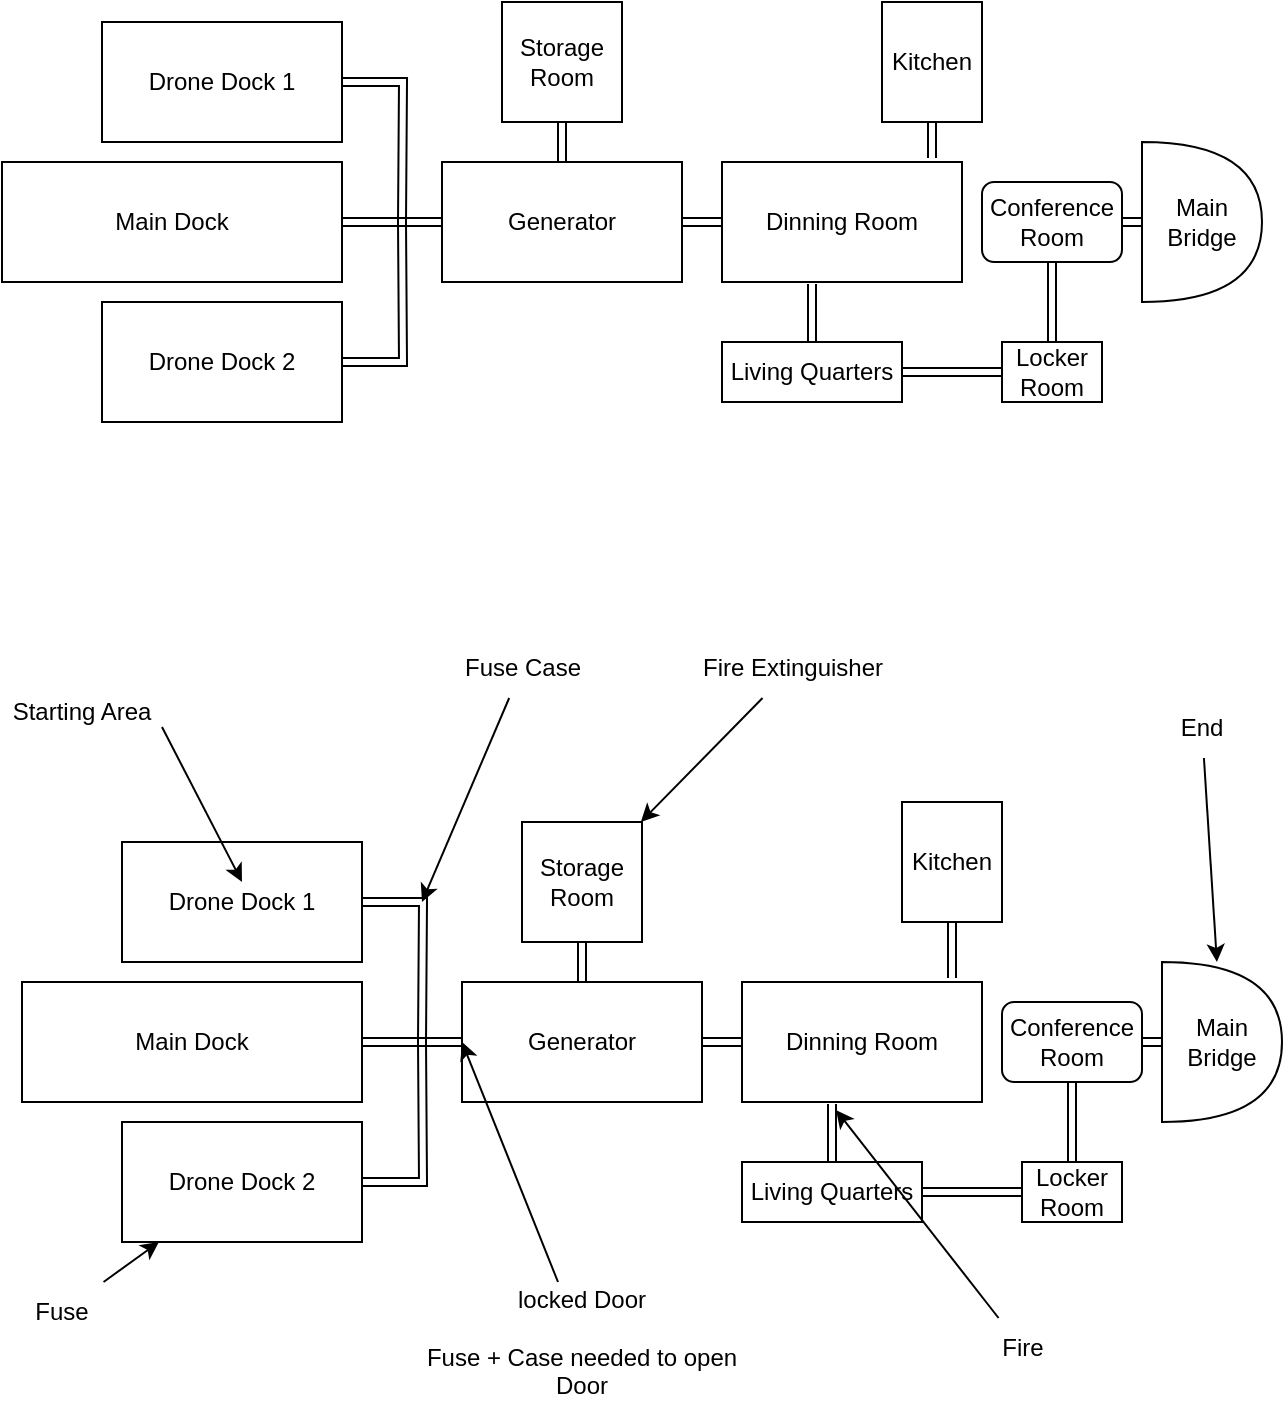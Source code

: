 <mxfile version="21.2.8" type="device">
  <diagram name="Seite-1" id="uaBNd2mP8x6advWxLbJ2">
    <mxGraphModel dx="780" dy="504" grid="1" gridSize="10" guides="1" tooltips="1" connect="1" arrows="1" fold="1" page="1" pageScale="1" pageWidth="827" pageHeight="1169" math="0" shadow="0">
      <root>
        <mxCell id="0" />
        <mxCell id="1" parent="0" />
        <mxCell id="VCHA-d8Y1YRG-k7Ma3FH-7" style="edgeStyle=orthogonalEdgeStyle;shape=link;rounded=0;orthogonalLoop=1;jettySize=auto;html=1;" parent="1" source="VCHA-d8Y1YRG-k7Ma3FH-1" edge="1">
          <mxGeometry relative="1" as="geometry">
            <mxPoint x="360" y="240" as="targetPoint" />
          </mxGeometry>
        </mxCell>
        <mxCell id="VCHA-d8Y1YRG-k7Ma3FH-1" value="Drone Dock 1" style="rounded=0;whiteSpace=wrap;html=1;" parent="1" vertex="1">
          <mxGeometry x="210" y="140" width="120" height="60" as="geometry" />
        </mxCell>
        <mxCell id="VCHA-d8Y1YRG-k7Ma3FH-9" style="edgeStyle=orthogonalEdgeStyle;shape=link;rounded=0;orthogonalLoop=1;jettySize=auto;html=1;" parent="1" source="VCHA-d8Y1YRG-k7Ma3FH-2" edge="1">
          <mxGeometry relative="1" as="geometry">
            <mxPoint x="360" y="240" as="targetPoint" />
          </mxGeometry>
        </mxCell>
        <mxCell id="VCHA-d8Y1YRG-k7Ma3FH-2" value="Drone Dock 2" style="rounded=0;whiteSpace=wrap;html=1;" parent="1" vertex="1">
          <mxGeometry x="210" y="280" width="120" height="60" as="geometry" />
        </mxCell>
        <mxCell id="VCHA-d8Y1YRG-k7Ma3FH-8" style="edgeStyle=orthogonalEdgeStyle;shape=link;rounded=0;orthogonalLoop=1;jettySize=auto;html=1;" parent="1" source="VCHA-d8Y1YRG-k7Ma3FH-3" edge="1">
          <mxGeometry relative="1" as="geometry">
            <mxPoint x="360" y="240" as="targetPoint" />
          </mxGeometry>
        </mxCell>
        <mxCell id="VCHA-d8Y1YRG-k7Ma3FH-3" value="Main Dock" style="whiteSpace=wrap;html=1;" parent="1" vertex="1">
          <mxGeometry x="160" y="210" width="170" height="60" as="geometry" />
        </mxCell>
        <mxCell id="VCHA-d8Y1YRG-k7Ma3FH-13" style="edgeStyle=orthogonalEdgeStyle;shape=link;rounded=0;orthogonalLoop=1;jettySize=auto;html=1;exitX=0;exitY=0.5;exitDx=0;exitDy=0;" parent="1" source="VCHA-d8Y1YRG-k7Ma3FH-10" edge="1">
          <mxGeometry relative="1" as="geometry">
            <mxPoint x="360" y="240" as="targetPoint" />
          </mxGeometry>
        </mxCell>
        <mxCell id="VCHA-d8Y1YRG-k7Ma3FH-21" style="edgeStyle=orthogonalEdgeStyle;shape=link;rounded=0;orthogonalLoop=1;jettySize=auto;html=1;exitX=1;exitY=0.5;exitDx=0;exitDy=0;entryX=0;entryY=0.5;entryDx=0;entryDy=0;" parent="1" source="VCHA-d8Y1YRG-k7Ma3FH-10" target="VCHA-d8Y1YRG-k7Ma3FH-20" edge="1">
          <mxGeometry relative="1" as="geometry" />
        </mxCell>
        <mxCell id="VCHA-d8Y1YRG-k7Ma3FH-10" value="Generator" style="rounded=0;whiteSpace=wrap;html=1;" parent="1" vertex="1">
          <mxGeometry x="380" y="210" width="120" height="60" as="geometry" />
        </mxCell>
        <mxCell id="vpmb4AeYzWGgMA8_WV8I-2" style="edgeStyle=orthogonalEdgeStyle;shape=link;rounded=0;orthogonalLoop=1;jettySize=auto;html=1;entryX=0.5;entryY=0;entryDx=0;entryDy=0;" parent="1" source="VCHA-d8Y1YRG-k7Ma3FH-11" target="VCHA-d8Y1YRG-k7Ma3FH-10" edge="1">
          <mxGeometry relative="1" as="geometry" />
        </mxCell>
        <mxCell id="VCHA-d8Y1YRG-k7Ma3FH-11" value="Storage Room" style="rounded=0;whiteSpace=wrap;html=1;" parent="1" vertex="1">
          <mxGeometry x="410" y="130" width="60" height="60" as="geometry" />
        </mxCell>
        <mxCell id="VCHA-d8Y1YRG-k7Ma3FH-17" style="edgeStyle=orthogonalEdgeStyle;shape=link;rounded=0;orthogonalLoop=1;jettySize=auto;html=1;exitX=1;exitY=0.5;exitDx=0;exitDy=0;entryX=0;entryY=0.5;entryDx=0;entryDy=0;" parent="1" source="VCHA-d8Y1YRG-k7Ma3FH-14" target="VCHA-d8Y1YRG-k7Ma3FH-16" edge="1">
          <mxGeometry relative="1" as="geometry" />
        </mxCell>
        <mxCell id="VCHA-d8Y1YRG-k7Ma3FH-26" style="edgeStyle=orthogonalEdgeStyle;shape=link;rounded=0;orthogonalLoop=1;jettySize=auto;html=1;exitX=0.5;exitY=0;exitDx=0;exitDy=0;entryX=0.375;entryY=1.017;entryDx=0;entryDy=0;entryPerimeter=0;" parent="1" source="VCHA-d8Y1YRG-k7Ma3FH-14" target="VCHA-d8Y1YRG-k7Ma3FH-20" edge="1">
          <mxGeometry relative="1" as="geometry" />
        </mxCell>
        <mxCell id="VCHA-d8Y1YRG-k7Ma3FH-14" value="Living Quarters" style="rounded=0;whiteSpace=wrap;html=1;" parent="1" vertex="1">
          <mxGeometry x="520" y="300" width="90" height="30" as="geometry" />
        </mxCell>
        <mxCell id="VCHA-d8Y1YRG-k7Ma3FH-16" value="Locker Room" style="rounded=0;whiteSpace=wrap;html=1;" parent="1" vertex="1">
          <mxGeometry x="660" y="300" width="50" height="30" as="geometry" />
        </mxCell>
        <mxCell id="VCHA-d8Y1YRG-k7Ma3FH-20" value="Dinning Room" style="rounded=0;whiteSpace=wrap;html=1;" parent="1" vertex="1">
          <mxGeometry x="520" y="210" width="120" height="60" as="geometry" />
        </mxCell>
        <mxCell id="VCHA-d8Y1YRG-k7Ma3FH-25" style="edgeStyle=orthogonalEdgeStyle;shape=link;rounded=0;orthogonalLoop=1;jettySize=auto;html=1;exitX=0.5;exitY=1;exitDx=0;exitDy=0;entryX=0.875;entryY=-0.033;entryDx=0;entryDy=0;entryPerimeter=0;" parent="1" source="VCHA-d8Y1YRG-k7Ma3FH-23" target="VCHA-d8Y1YRG-k7Ma3FH-20" edge="1">
          <mxGeometry relative="1" as="geometry" />
        </mxCell>
        <mxCell id="VCHA-d8Y1YRG-k7Ma3FH-23" value="Kitchen" style="rounded=0;whiteSpace=wrap;html=1;" parent="1" vertex="1">
          <mxGeometry x="600" y="130" width="50" height="60" as="geometry" />
        </mxCell>
        <mxCell id="VCHA-d8Y1YRG-k7Ma3FH-31" style="edgeStyle=orthogonalEdgeStyle;shape=link;rounded=0;orthogonalLoop=1;jettySize=auto;html=1;exitX=1;exitY=0.5;exitDx=0;exitDy=0;entryX=0;entryY=0.5;entryDx=0;entryDy=0;entryPerimeter=0;" parent="1" source="VCHA-d8Y1YRG-k7Ma3FH-27" target="VCHA-d8Y1YRG-k7Ma3FH-29" edge="1">
          <mxGeometry relative="1" as="geometry" />
        </mxCell>
        <mxCell id="VCHA-d8Y1YRG-k7Ma3FH-27" value="Conference Room" style="rounded=1;whiteSpace=wrap;html=1;" parent="1" vertex="1">
          <mxGeometry x="650" y="220" width="70" height="40" as="geometry" />
        </mxCell>
        <mxCell id="VCHA-d8Y1YRG-k7Ma3FH-29" value="Main Bridge" style="shape=or;whiteSpace=wrap;html=1;" parent="1" vertex="1">
          <mxGeometry x="730" y="200" width="60" height="80" as="geometry" />
        </mxCell>
        <mxCell id="VCHA-d8Y1YRG-k7Ma3FH-32" style="edgeStyle=orthogonalEdgeStyle;shape=link;rounded=0;orthogonalLoop=1;jettySize=auto;html=1;" parent="1" source="VCHA-d8Y1YRG-k7Ma3FH-33" edge="1">
          <mxGeometry relative="1" as="geometry">
            <mxPoint x="370" y="650" as="targetPoint" />
          </mxGeometry>
        </mxCell>
        <mxCell id="VCHA-d8Y1YRG-k7Ma3FH-33" value="Drone Dock 1" style="rounded=0;whiteSpace=wrap;html=1;" parent="1" vertex="1">
          <mxGeometry x="220" y="550" width="120" height="60" as="geometry" />
        </mxCell>
        <mxCell id="VCHA-d8Y1YRG-k7Ma3FH-34" style="edgeStyle=orthogonalEdgeStyle;shape=link;rounded=0;orthogonalLoop=1;jettySize=auto;html=1;" parent="1" source="VCHA-d8Y1YRG-k7Ma3FH-35" edge="1">
          <mxGeometry relative="1" as="geometry">
            <mxPoint x="370" y="650" as="targetPoint" />
          </mxGeometry>
        </mxCell>
        <mxCell id="VCHA-d8Y1YRG-k7Ma3FH-35" value="Drone Dock 2" style="rounded=0;whiteSpace=wrap;html=1;" parent="1" vertex="1">
          <mxGeometry x="220" y="690" width="120" height="60" as="geometry" />
        </mxCell>
        <mxCell id="VCHA-d8Y1YRG-k7Ma3FH-36" style="edgeStyle=orthogonalEdgeStyle;shape=link;rounded=0;orthogonalLoop=1;jettySize=auto;html=1;" parent="1" source="VCHA-d8Y1YRG-k7Ma3FH-37" edge="1">
          <mxGeometry relative="1" as="geometry">
            <mxPoint x="370" y="650" as="targetPoint" />
          </mxGeometry>
        </mxCell>
        <mxCell id="VCHA-d8Y1YRG-k7Ma3FH-37" value="Main Dock" style="whiteSpace=wrap;html=1;" parent="1" vertex="1">
          <mxGeometry x="170" y="620" width="170" height="60" as="geometry" />
        </mxCell>
        <mxCell id="VCHA-d8Y1YRG-k7Ma3FH-38" style="edgeStyle=orthogonalEdgeStyle;shape=link;rounded=0;orthogonalLoop=1;jettySize=auto;html=1;exitX=0;exitY=0.5;exitDx=0;exitDy=0;" parent="1" source="VCHA-d8Y1YRG-k7Ma3FH-40" edge="1">
          <mxGeometry relative="1" as="geometry">
            <mxPoint x="370" y="650" as="targetPoint" />
          </mxGeometry>
        </mxCell>
        <mxCell id="VCHA-d8Y1YRG-k7Ma3FH-39" style="edgeStyle=orthogonalEdgeStyle;shape=link;rounded=0;orthogonalLoop=1;jettySize=auto;html=1;exitX=1;exitY=0.5;exitDx=0;exitDy=0;entryX=0;entryY=0.5;entryDx=0;entryDy=0;" parent="1" source="VCHA-d8Y1YRG-k7Ma3FH-40" target="VCHA-d8Y1YRG-k7Ma3FH-48" edge="1">
          <mxGeometry relative="1" as="geometry" />
        </mxCell>
        <mxCell id="VCHA-d8Y1YRG-k7Ma3FH-40" value="Generator" style="rounded=0;whiteSpace=wrap;html=1;" parent="1" vertex="1">
          <mxGeometry x="390" y="620" width="120" height="60" as="geometry" />
        </mxCell>
        <mxCell id="vpmb4AeYzWGgMA8_WV8I-3" style="edgeStyle=orthogonalEdgeStyle;shape=link;rounded=0;orthogonalLoop=1;jettySize=auto;html=1;entryX=0.5;entryY=0;entryDx=0;entryDy=0;" parent="1" source="VCHA-d8Y1YRG-k7Ma3FH-42" target="VCHA-d8Y1YRG-k7Ma3FH-40" edge="1">
          <mxGeometry relative="1" as="geometry" />
        </mxCell>
        <mxCell id="VCHA-d8Y1YRG-k7Ma3FH-42" value="Storage Room" style="rounded=0;whiteSpace=wrap;html=1;" parent="1" vertex="1">
          <mxGeometry x="420" y="540" width="60" height="60" as="geometry" />
        </mxCell>
        <mxCell id="VCHA-d8Y1YRG-k7Ma3FH-43" style="edgeStyle=orthogonalEdgeStyle;shape=link;rounded=0;orthogonalLoop=1;jettySize=auto;html=1;exitX=1;exitY=0.5;exitDx=0;exitDy=0;entryX=0;entryY=0.5;entryDx=0;entryDy=0;" parent="1" source="VCHA-d8Y1YRG-k7Ma3FH-45" target="VCHA-d8Y1YRG-k7Ma3FH-46" edge="1">
          <mxGeometry relative="1" as="geometry" />
        </mxCell>
        <mxCell id="VCHA-d8Y1YRG-k7Ma3FH-44" style="edgeStyle=orthogonalEdgeStyle;shape=link;rounded=0;orthogonalLoop=1;jettySize=auto;html=1;exitX=0.5;exitY=0;exitDx=0;exitDy=0;entryX=0.375;entryY=1.017;entryDx=0;entryDy=0;entryPerimeter=0;" parent="1" source="VCHA-d8Y1YRG-k7Ma3FH-45" target="VCHA-d8Y1YRG-k7Ma3FH-48" edge="1">
          <mxGeometry relative="1" as="geometry" />
        </mxCell>
        <mxCell id="VCHA-d8Y1YRG-k7Ma3FH-45" value="Living Quarters" style="rounded=0;whiteSpace=wrap;html=1;" parent="1" vertex="1">
          <mxGeometry x="530" y="710" width="90" height="30" as="geometry" />
        </mxCell>
        <mxCell id="3xR7r1bOYpOyFnKNwJTe-4" style="edgeStyle=orthogonalEdgeStyle;rounded=0;orthogonalLoop=1;jettySize=auto;html=1;exitX=0.5;exitY=0;exitDx=0;exitDy=0;entryX=0.5;entryY=1;entryDx=0;entryDy=0;shape=link;" parent="1" source="VCHA-d8Y1YRG-k7Ma3FH-46" target="VCHA-d8Y1YRG-k7Ma3FH-52" edge="1">
          <mxGeometry relative="1" as="geometry" />
        </mxCell>
        <mxCell id="VCHA-d8Y1YRG-k7Ma3FH-46" value="Locker Room" style="rounded=0;whiteSpace=wrap;html=1;" parent="1" vertex="1">
          <mxGeometry x="670" y="710" width="50" height="30" as="geometry" />
        </mxCell>
        <mxCell id="VCHA-d8Y1YRG-k7Ma3FH-48" value="Dinning Room" style="rounded=0;whiteSpace=wrap;html=1;" parent="1" vertex="1">
          <mxGeometry x="530" y="620" width="120" height="60" as="geometry" />
        </mxCell>
        <mxCell id="VCHA-d8Y1YRG-k7Ma3FH-49" style="edgeStyle=orthogonalEdgeStyle;shape=link;rounded=0;orthogonalLoop=1;jettySize=auto;html=1;exitX=0.5;exitY=1;exitDx=0;exitDy=0;entryX=0.875;entryY=-0.033;entryDx=0;entryDy=0;entryPerimeter=0;" parent="1" source="VCHA-d8Y1YRG-k7Ma3FH-50" target="VCHA-d8Y1YRG-k7Ma3FH-48" edge="1">
          <mxGeometry relative="1" as="geometry" />
        </mxCell>
        <mxCell id="VCHA-d8Y1YRG-k7Ma3FH-50" value="Kitchen" style="rounded=0;whiteSpace=wrap;html=1;" parent="1" vertex="1">
          <mxGeometry x="610" y="530" width="50" height="60" as="geometry" />
        </mxCell>
        <mxCell id="VCHA-d8Y1YRG-k7Ma3FH-51" style="edgeStyle=orthogonalEdgeStyle;shape=link;rounded=0;orthogonalLoop=1;jettySize=auto;html=1;exitX=1;exitY=0.5;exitDx=0;exitDy=0;entryX=0;entryY=0.5;entryDx=0;entryDy=0;entryPerimeter=0;" parent="1" source="VCHA-d8Y1YRG-k7Ma3FH-52" target="VCHA-d8Y1YRG-k7Ma3FH-53" edge="1">
          <mxGeometry relative="1" as="geometry" />
        </mxCell>
        <mxCell id="VCHA-d8Y1YRG-k7Ma3FH-52" value="Conference Room" style="rounded=1;whiteSpace=wrap;html=1;" parent="1" vertex="1">
          <mxGeometry x="660" y="630" width="70" height="40" as="geometry" />
        </mxCell>
        <mxCell id="VCHA-d8Y1YRG-k7Ma3FH-53" value="Main Bridge" style="shape=or;whiteSpace=wrap;html=1;" parent="1" vertex="1">
          <mxGeometry x="740" y="610" width="60" height="80" as="geometry" />
        </mxCell>
        <mxCell id="VCHA-d8Y1YRG-k7Ma3FH-58" style="edgeStyle=none;rounded=0;orthogonalLoop=1;jettySize=auto;html=1;exitX=1;exitY=0.75;exitDx=0;exitDy=0;entryX=0.5;entryY=0.333;entryDx=0;entryDy=0;entryPerimeter=0;" parent="1" source="VCHA-d8Y1YRG-k7Ma3FH-54" target="VCHA-d8Y1YRG-k7Ma3FH-33" edge="1">
          <mxGeometry relative="1" as="geometry" />
        </mxCell>
        <mxCell id="VCHA-d8Y1YRG-k7Ma3FH-54" value="Starting Area" style="text;html=1;strokeColor=none;fillColor=none;align=center;verticalAlign=middle;whiteSpace=wrap;rounded=0;" parent="1" vertex="1">
          <mxGeometry x="160" y="470" width="80" height="30" as="geometry" />
        </mxCell>
        <mxCell id="VCHA-d8Y1YRG-k7Ma3FH-62" style="edgeStyle=none;rounded=0;orthogonalLoop=1;jettySize=auto;html=1;entryX=0;entryY=0.5;entryDx=0;entryDy=0;" parent="1" source="VCHA-d8Y1YRG-k7Ma3FH-61" target="VCHA-d8Y1YRG-k7Ma3FH-40" edge="1">
          <mxGeometry relative="1" as="geometry" />
        </mxCell>
        <mxCell id="VCHA-d8Y1YRG-k7Ma3FH-61" value="&lt;div&gt;locked Door&lt;/div&gt;&lt;div&gt;&lt;br&gt;&lt;/div&gt;&lt;div&gt;Fuse + Case needed to open Door&lt;br&gt;&lt;/div&gt;" style="text;html=1;strokeColor=none;fillColor=none;align=center;verticalAlign=middle;whiteSpace=wrap;rounded=0;" parent="1" vertex="1">
          <mxGeometry x="370" y="770" width="160" height="60" as="geometry" />
        </mxCell>
        <mxCell id="VCHA-d8Y1YRG-k7Ma3FH-65" style="edgeStyle=none;rounded=0;orthogonalLoop=1;jettySize=auto;html=1;" parent="1" source="VCHA-d8Y1YRG-k7Ma3FH-64" target="VCHA-d8Y1YRG-k7Ma3FH-35" edge="1">
          <mxGeometry relative="1" as="geometry" />
        </mxCell>
        <mxCell id="VCHA-d8Y1YRG-k7Ma3FH-64" value="Fuse" style="text;html=1;strokeColor=none;fillColor=none;align=center;verticalAlign=middle;whiteSpace=wrap;rounded=0;" parent="1" vertex="1">
          <mxGeometry x="160" y="770" width="60" height="30" as="geometry" />
        </mxCell>
        <mxCell id="VCHA-d8Y1YRG-k7Ma3FH-67" style="edgeStyle=none;rounded=0;orthogonalLoop=1;jettySize=auto;html=1;" parent="1" source="VCHA-d8Y1YRG-k7Ma3FH-66" edge="1">
          <mxGeometry relative="1" as="geometry">
            <mxPoint x="370" y="580" as="targetPoint" />
          </mxGeometry>
        </mxCell>
        <mxCell id="VCHA-d8Y1YRG-k7Ma3FH-66" value="Fuse Case" style="text;html=1;align=center;verticalAlign=middle;resizable=0;points=[];autosize=1;strokeColor=none;fillColor=none;" parent="1" vertex="1">
          <mxGeometry x="380" y="448" width="80" height="30" as="geometry" />
        </mxCell>
        <mxCell id="VCHA-d8Y1YRG-k7Ma3FH-69" style="edgeStyle=none;rounded=0;orthogonalLoop=1;jettySize=auto;html=1;entryX=0.392;entryY=1.067;entryDx=0;entryDy=0;entryPerimeter=0;" parent="1" source="VCHA-d8Y1YRG-k7Ma3FH-68" target="VCHA-d8Y1YRG-k7Ma3FH-48" edge="1">
          <mxGeometry relative="1" as="geometry" />
        </mxCell>
        <mxCell id="VCHA-d8Y1YRG-k7Ma3FH-68" value="Fire" style="text;html=1;align=center;verticalAlign=middle;resizable=0;points=[];autosize=1;strokeColor=none;fillColor=none;" parent="1" vertex="1">
          <mxGeometry x="650" y="788" width="40" height="30" as="geometry" />
        </mxCell>
        <mxCell id="VCHA-d8Y1YRG-k7Ma3FH-71" style="edgeStyle=none;rounded=0;orthogonalLoop=1;jettySize=auto;html=1;" parent="1" source="VCHA-d8Y1YRG-k7Ma3FH-70" target="VCHA-d8Y1YRG-k7Ma3FH-42" edge="1">
          <mxGeometry relative="1" as="geometry" />
        </mxCell>
        <mxCell id="VCHA-d8Y1YRG-k7Ma3FH-70" value="Fire Extinguisher" style="text;html=1;align=center;verticalAlign=middle;resizable=0;points=[];autosize=1;strokeColor=none;fillColor=none;" parent="1" vertex="1">
          <mxGeometry x="500" y="448" width="110" height="30" as="geometry" />
        </mxCell>
        <mxCell id="VCHA-d8Y1YRG-k7Ma3FH-73" style="edgeStyle=none;rounded=0;orthogonalLoop=1;jettySize=auto;html=1;" parent="1" source="VCHA-d8Y1YRG-k7Ma3FH-72" target="VCHA-d8Y1YRG-k7Ma3FH-53" edge="1">
          <mxGeometry relative="1" as="geometry" />
        </mxCell>
        <mxCell id="VCHA-d8Y1YRG-k7Ma3FH-72" value="End" style="text;html=1;strokeColor=none;fillColor=none;align=center;verticalAlign=middle;whiteSpace=wrap;rounded=0;" parent="1" vertex="1">
          <mxGeometry x="730" y="478" width="60" height="30" as="geometry" />
        </mxCell>
        <mxCell id="3xR7r1bOYpOyFnKNwJTe-2" value="" style="endArrow=none;html=1;rounded=0;exitX=0.5;exitY=0;exitDx=0;exitDy=0;entryX=0.5;entryY=1;entryDx=0;entryDy=0;shape=link;" parent="1" source="VCHA-d8Y1YRG-k7Ma3FH-16" target="VCHA-d8Y1YRG-k7Ma3FH-27" edge="1">
          <mxGeometry width="50" height="50" relative="1" as="geometry">
            <mxPoint x="600" y="300" as="sourcePoint" />
            <mxPoint x="650" y="250" as="targetPoint" />
          </mxGeometry>
        </mxCell>
      </root>
    </mxGraphModel>
  </diagram>
</mxfile>

